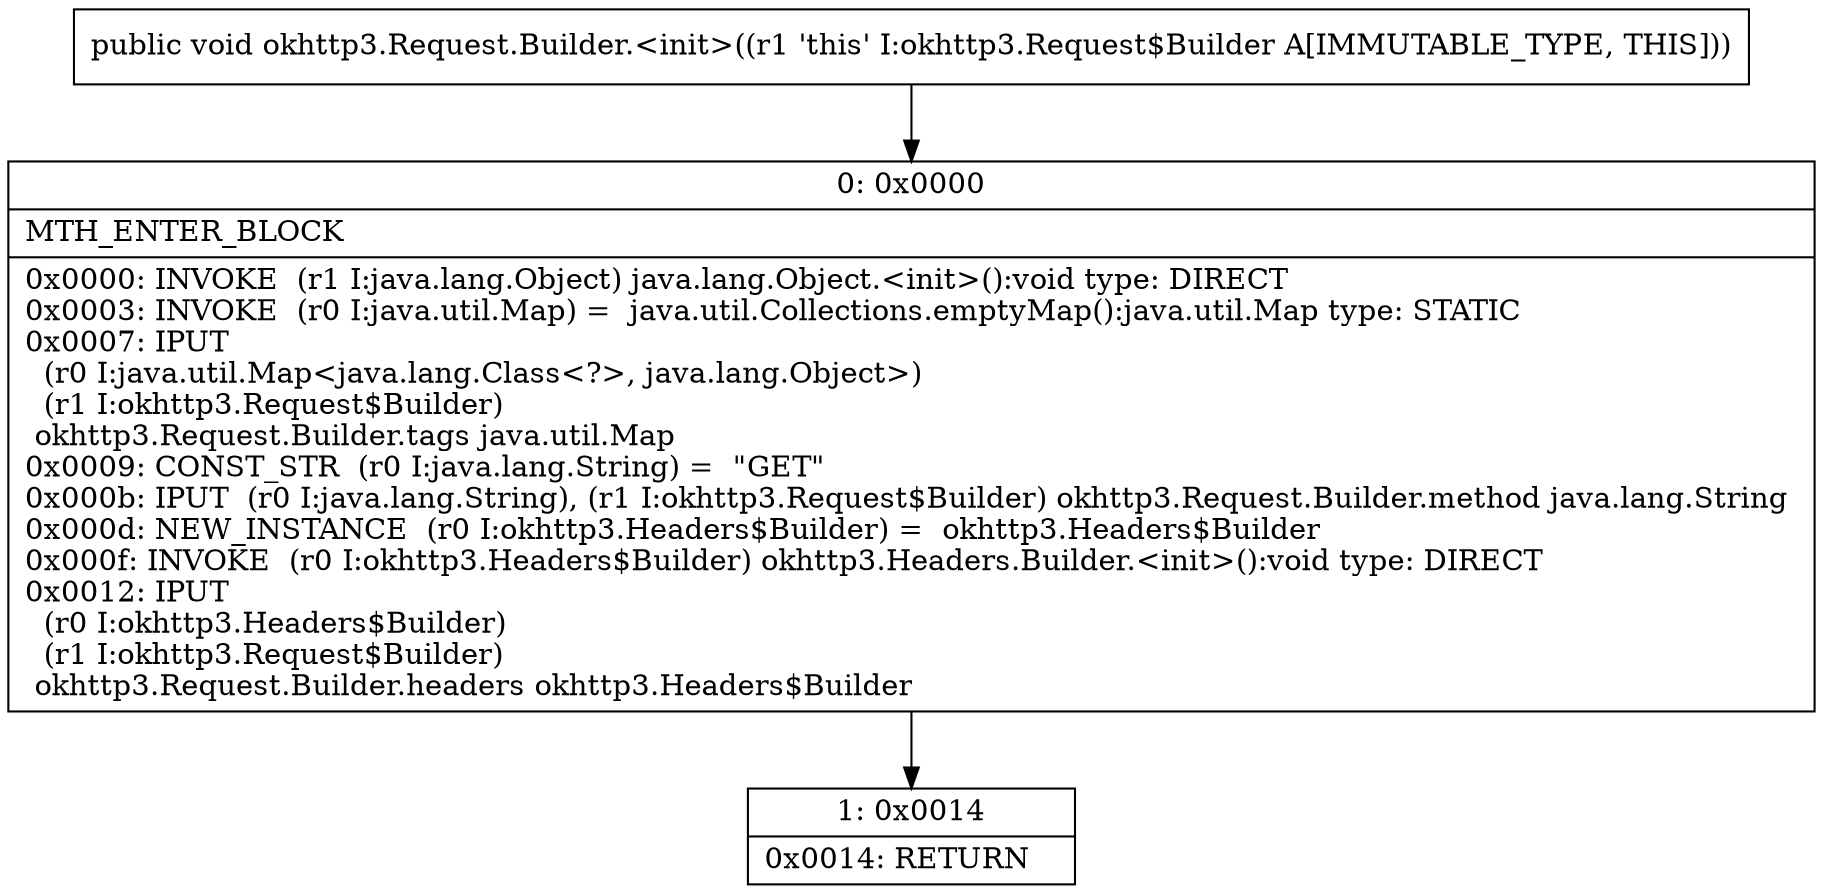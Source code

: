 digraph "CFG forokhttp3.Request.Builder.\<init\>()V" {
Node_0 [shape=record,label="{0\:\ 0x0000|MTH_ENTER_BLOCK\l|0x0000: INVOKE  (r1 I:java.lang.Object) java.lang.Object.\<init\>():void type: DIRECT \l0x0003: INVOKE  (r0 I:java.util.Map) =  java.util.Collections.emptyMap():java.util.Map type: STATIC \l0x0007: IPUT  \l  (r0 I:java.util.Map\<java.lang.Class\<?\>, java.lang.Object\>)\l  (r1 I:okhttp3.Request$Builder)\l okhttp3.Request.Builder.tags java.util.Map \l0x0009: CONST_STR  (r0 I:java.lang.String) =  \"GET\" \l0x000b: IPUT  (r0 I:java.lang.String), (r1 I:okhttp3.Request$Builder) okhttp3.Request.Builder.method java.lang.String \l0x000d: NEW_INSTANCE  (r0 I:okhttp3.Headers$Builder) =  okhttp3.Headers$Builder \l0x000f: INVOKE  (r0 I:okhttp3.Headers$Builder) okhttp3.Headers.Builder.\<init\>():void type: DIRECT \l0x0012: IPUT  \l  (r0 I:okhttp3.Headers$Builder)\l  (r1 I:okhttp3.Request$Builder)\l okhttp3.Request.Builder.headers okhttp3.Headers$Builder \l}"];
Node_1 [shape=record,label="{1\:\ 0x0014|0x0014: RETURN   \l}"];
MethodNode[shape=record,label="{public void okhttp3.Request.Builder.\<init\>((r1 'this' I:okhttp3.Request$Builder A[IMMUTABLE_TYPE, THIS])) }"];
MethodNode -> Node_0;
Node_0 -> Node_1;
}

